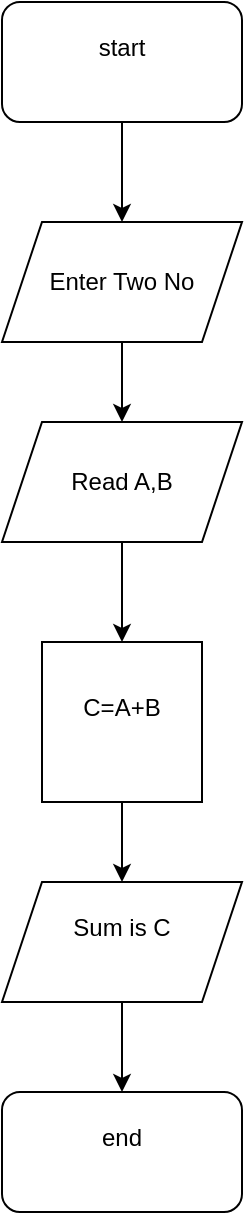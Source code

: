 <mxfile version="24.2.3" type="device">
  <diagram name="Page-1" id="lpqfs2AbnJ4X-7rjABGT">
    <mxGraphModel dx="880" dy="508" grid="1" gridSize="10" guides="1" tooltips="1" connect="1" arrows="1" fold="1" page="1" pageScale="1" pageWidth="827" pageHeight="1169" math="0" shadow="0">
      <root>
        <mxCell id="0" />
        <mxCell id="1" parent="0" />
        <mxCell id="v_L5pMA24O0eJTsmIn7M-8" value="" style="edgeStyle=orthogonalEdgeStyle;rounded=0;orthogonalLoop=1;jettySize=auto;html=1;" edge="1" parent="1" source="v_L5pMA24O0eJTsmIn7M-1" target="v_L5pMA24O0eJTsmIn7M-3">
          <mxGeometry relative="1" as="geometry" />
        </mxCell>
        <mxCell id="v_L5pMA24O0eJTsmIn7M-1" value="start&lt;div&gt;&lt;br&gt;&lt;/div&gt;" style="rounded=1;whiteSpace=wrap;html=1;" vertex="1" parent="1">
          <mxGeometry x="260" y="10" width="120" height="60" as="geometry" />
        </mxCell>
        <mxCell id="v_L5pMA24O0eJTsmIn7M-2" value="end&lt;div&gt;&lt;br&gt;&lt;/div&gt;" style="rounded=1;whiteSpace=wrap;html=1;" vertex="1" parent="1">
          <mxGeometry x="260" y="555" width="120" height="60" as="geometry" />
        </mxCell>
        <mxCell id="v_L5pMA24O0eJTsmIn7M-9" value="" style="edgeStyle=orthogonalEdgeStyle;rounded=0;orthogonalLoop=1;jettySize=auto;html=1;" edge="1" parent="1" source="v_L5pMA24O0eJTsmIn7M-3" target="v_L5pMA24O0eJTsmIn7M-4">
          <mxGeometry relative="1" as="geometry" />
        </mxCell>
        <mxCell id="v_L5pMA24O0eJTsmIn7M-3" value="Enter Two No" style="shape=parallelogram;perimeter=parallelogramPerimeter;whiteSpace=wrap;html=1;fixedSize=1;" vertex="1" parent="1">
          <mxGeometry x="260" y="120" width="120" height="60" as="geometry" />
        </mxCell>
        <mxCell id="v_L5pMA24O0eJTsmIn7M-10" value="" style="edgeStyle=orthogonalEdgeStyle;rounded=0;orthogonalLoop=1;jettySize=auto;html=1;" edge="1" parent="1" source="v_L5pMA24O0eJTsmIn7M-4" target="v_L5pMA24O0eJTsmIn7M-5">
          <mxGeometry relative="1" as="geometry" />
        </mxCell>
        <mxCell id="v_L5pMA24O0eJTsmIn7M-4" value="Read A,B" style="shape=parallelogram;perimeter=parallelogramPerimeter;whiteSpace=wrap;html=1;fixedSize=1;" vertex="1" parent="1">
          <mxGeometry x="260" y="220" width="120" height="60" as="geometry" />
        </mxCell>
        <mxCell id="v_L5pMA24O0eJTsmIn7M-11" value="" style="edgeStyle=orthogonalEdgeStyle;rounded=0;orthogonalLoop=1;jettySize=auto;html=1;" edge="1" parent="1" source="v_L5pMA24O0eJTsmIn7M-5" target="v_L5pMA24O0eJTsmIn7M-6">
          <mxGeometry relative="1" as="geometry" />
        </mxCell>
        <mxCell id="v_L5pMA24O0eJTsmIn7M-5" value="C=A+B&lt;div&gt;&lt;br&gt;&lt;/div&gt;" style="whiteSpace=wrap;html=1;aspect=fixed;" vertex="1" parent="1">
          <mxGeometry x="280" y="330" width="80" height="80" as="geometry" />
        </mxCell>
        <mxCell id="v_L5pMA24O0eJTsmIn7M-12" value="" style="edgeStyle=orthogonalEdgeStyle;rounded=0;orthogonalLoop=1;jettySize=auto;html=1;" edge="1" parent="1" source="v_L5pMA24O0eJTsmIn7M-6" target="v_L5pMA24O0eJTsmIn7M-2">
          <mxGeometry relative="1" as="geometry" />
        </mxCell>
        <mxCell id="v_L5pMA24O0eJTsmIn7M-6" value="Sum is C&lt;div&gt;&lt;br&gt;&lt;/div&gt;" style="shape=parallelogram;perimeter=parallelogramPerimeter;whiteSpace=wrap;html=1;fixedSize=1;" vertex="1" parent="1">
          <mxGeometry x="260" y="450" width="120" height="60" as="geometry" />
        </mxCell>
      </root>
    </mxGraphModel>
  </diagram>
</mxfile>
